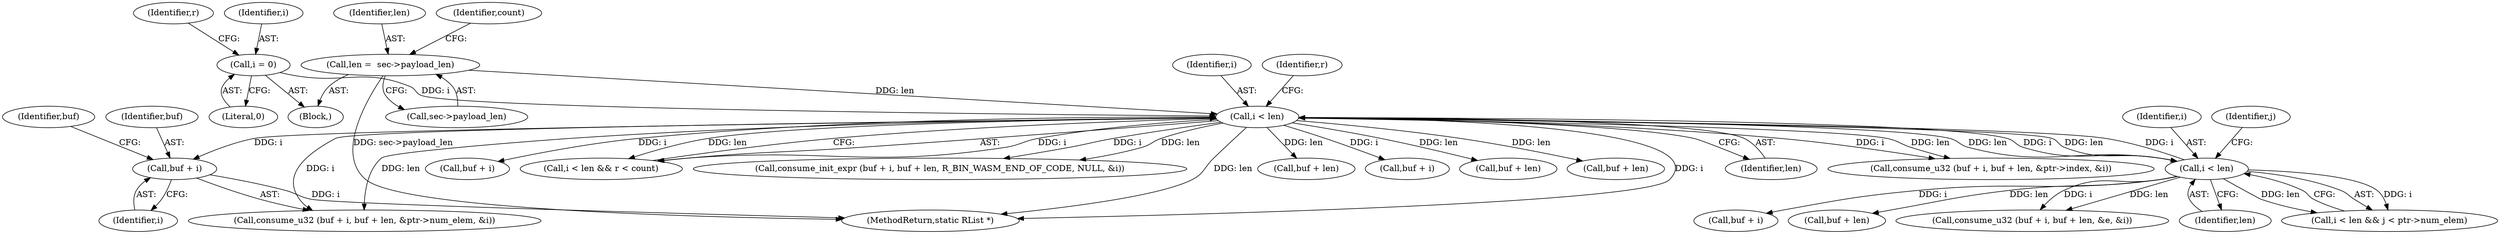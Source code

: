 digraph "0_radare2_d2632f6483a3ceb5d8e0a5fb11142c51c43978b4_1@pointer" {
"1000216" [label="(Call,buf + i)"];
"1000159" [label="(Call,i < len)"];
"1000150" [label="(Call,i = 0)"];
"1000239" [label="(Call,i < len)"];
"1000138" [label="(Call,len =  sec->payload_len)"];
"1000220" [label="(Identifier,buf)"];
"1000201" [label="(Call,buf + len)"];
"1000138" [label="(Call,len =  sec->payload_len)"];
"1000217" [label="(Identifier,buf)"];
"1000275" [label="(MethodReturn,static RList *)"];
"1000163" [label="(Identifier,r)"];
"1000155" [label="(Identifier,r)"];
"1000216" [label="(Call,buf + i)"];
"1000139" [label="(Identifier,len)"];
"1000218" [label="(Identifier,i)"];
"1000152" [label="(Literal,0)"];
"1000159" [label="(Call,i < len)"];
"1000140" [label="(Call,sec->payload_len)"];
"1000241" [label="(Identifier,len)"];
"1000239" [label="(Call,i < len)"];
"1000252" [label="(Call,buf + i)"];
"1000145" [label="(Identifier,count)"];
"1000178" [label="(Call,buf + i)"];
"1000181" [label="(Call,buf + len)"];
"1000219" [label="(Call,buf + len)"];
"1000161" [label="(Identifier,len)"];
"1000240" [label="(Identifier,i)"];
"1000151" [label="(Identifier,i)"];
"1000177" [label="(Call,consume_u32 (buf + i, buf + len, &ptr->index, &i))"];
"1000243" [label="(Identifier,j)"];
"1000150" [label="(Call,i = 0)"];
"1000160" [label="(Identifier,i)"];
"1000238" [label="(Call,i < len && j < ptr->num_elem)"];
"1000215" [label="(Call,consume_u32 (buf + i, buf + len, &ptr->num_elem, &i))"];
"1000198" [label="(Call,buf + i)"];
"1000255" [label="(Call,buf + len)"];
"1000158" [label="(Call,i < len && r < count)"];
"1000103" [label="(Block,)"];
"1000251" [label="(Call,consume_u32 (buf + i, buf + len, &e, &i))"];
"1000197" [label="(Call,consume_init_expr (buf + i, buf + len, R_BIN_WASM_END_OF_CODE, NULL, &i))"];
"1000216" -> "1000215"  [label="AST: "];
"1000216" -> "1000218"  [label="CFG: "];
"1000217" -> "1000216"  [label="AST: "];
"1000218" -> "1000216"  [label="AST: "];
"1000220" -> "1000216"  [label="CFG: "];
"1000216" -> "1000275"  [label="DDG: i"];
"1000159" -> "1000216"  [label="DDG: i"];
"1000159" -> "1000158"  [label="AST: "];
"1000159" -> "1000161"  [label="CFG: "];
"1000160" -> "1000159"  [label="AST: "];
"1000161" -> "1000159"  [label="AST: "];
"1000163" -> "1000159"  [label="CFG: "];
"1000158" -> "1000159"  [label="CFG: "];
"1000159" -> "1000275"  [label="DDG: i"];
"1000159" -> "1000275"  [label="DDG: len"];
"1000159" -> "1000158"  [label="DDG: i"];
"1000159" -> "1000158"  [label="DDG: len"];
"1000150" -> "1000159"  [label="DDG: i"];
"1000239" -> "1000159"  [label="DDG: i"];
"1000239" -> "1000159"  [label="DDG: len"];
"1000138" -> "1000159"  [label="DDG: len"];
"1000159" -> "1000177"  [label="DDG: i"];
"1000159" -> "1000177"  [label="DDG: len"];
"1000159" -> "1000178"  [label="DDG: i"];
"1000159" -> "1000181"  [label="DDG: len"];
"1000159" -> "1000197"  [label="DDG: i"];
"1000159" -> "1000197"  [label="DDG: len"];
"1000159" -> "1000198"  [label="DDG: i"];
"1000159" -> "1000201"  [label="DDG: len"];
"1000159" -> "1000215"  [label="DDG: i"];
"1000159" -> "1000215"  [label="DDG: len"];
"1000159" -> "1000219"  [label="DDG: len"];
"1000159" -> "1000239"  [label="DDG: i"];
"1000159" -> "1000239"  [label="DDG: len"];
"1000150" -> "1000103"  [label="AST: "];
"1000150" -> "1000152"  [label="CFG: "];
"1000151" -> "1000150"  [label="AST: "];
"1000152" -> "1000150"  [label="AST: "];
"1000155" -> "1000150"  [label="CFG: "];
"1000239" -> "1000238"  [label="AST: "];
"1000239" -> "1000241"  [label="CFG: "];
"1000240" -> "1000239"  [label="AST: "];
"1000241" -> "1000239"  [label="AST: "];
"1000243" -> "1000239"  [label="CFG: "];
"1000238" -> "1000239"  [label="CFG: "];
"1000239" -> "1000238"  [label="DDG: i"];
"1000239" -> "1000238"  [label="DDG: len"];
"1000239" -> "1000251"  [label="DDG: i"];
"1000239" -> "1000251"  [label="DDG: len"];
"1000239" -> "1000252"  [label="DDG: i"];
"1000239" -> "1000255"  [label="DDG: len"];
"1000138" -> "1000103"  [label="AST: "];
"1000138" -> "1000140"  [label="CFG: "];
"1000139" -> "1000138"  [label="AST: "];
"1000140" -> "1000138"  [label="AST: "];
"1000145" -> "1000138"  [label="CFG: "];
"1000138" -> "1000275"  [label="DDG: sec->payload_len"];
}
